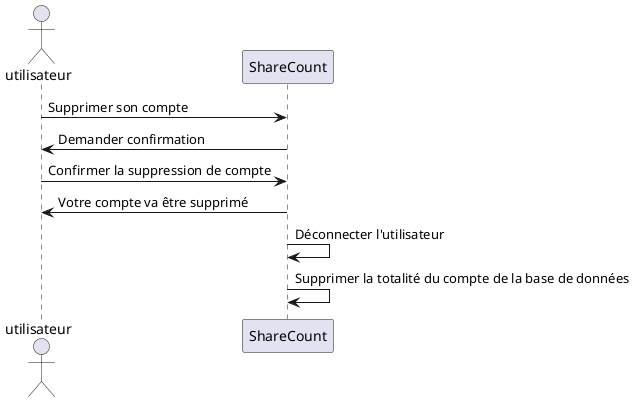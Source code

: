 @startuml  Créer compte personnel

actor utilisateur as u
participant ShareCount as sc

u -> sc : Supprimer son compte
sc -> u : Demander confirmation
u -> sc : Confirmer la suppression de compte
sc -> u : Votre compte va être supprimé
sc -> sc : Déconnecter l'utilisateur
sc -> sc : Supprimer la totalité du compte de la base de données

@enduml